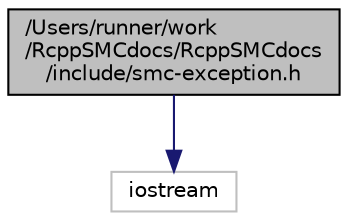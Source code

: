 digraph "/Users/runner/work/RcppSMCdocs/RcppSMCdocs/include/smc-exception.h"
{
 // LATEX_PDF_SIZE
  edge [fontname="Helvetica",fontsize="10",labelfontname="Helvetica",labelfontsize="10"];
  node [fontname="Helvetica",fontsize="10",shape=record];
  Node1 [label="/Users/runner/work\l/RcppSMCdocs/RcppSMCdocs\l/include/smc-exception.h",height=0.2,width=0.4,color="black", fillcolor="grey75", style="filled", fontcolor="black",tooltip="This file defines exception-handling facilities."];
  Node1 -> Node2 [color="midnightblue",fontsize="10",style="solid",fontname="Helvetica"];
  Node2 [label="iostream",height=0.2,width=0.4,color="grey75", fillcolor="white", style="filled",tooltip=" "];
}
